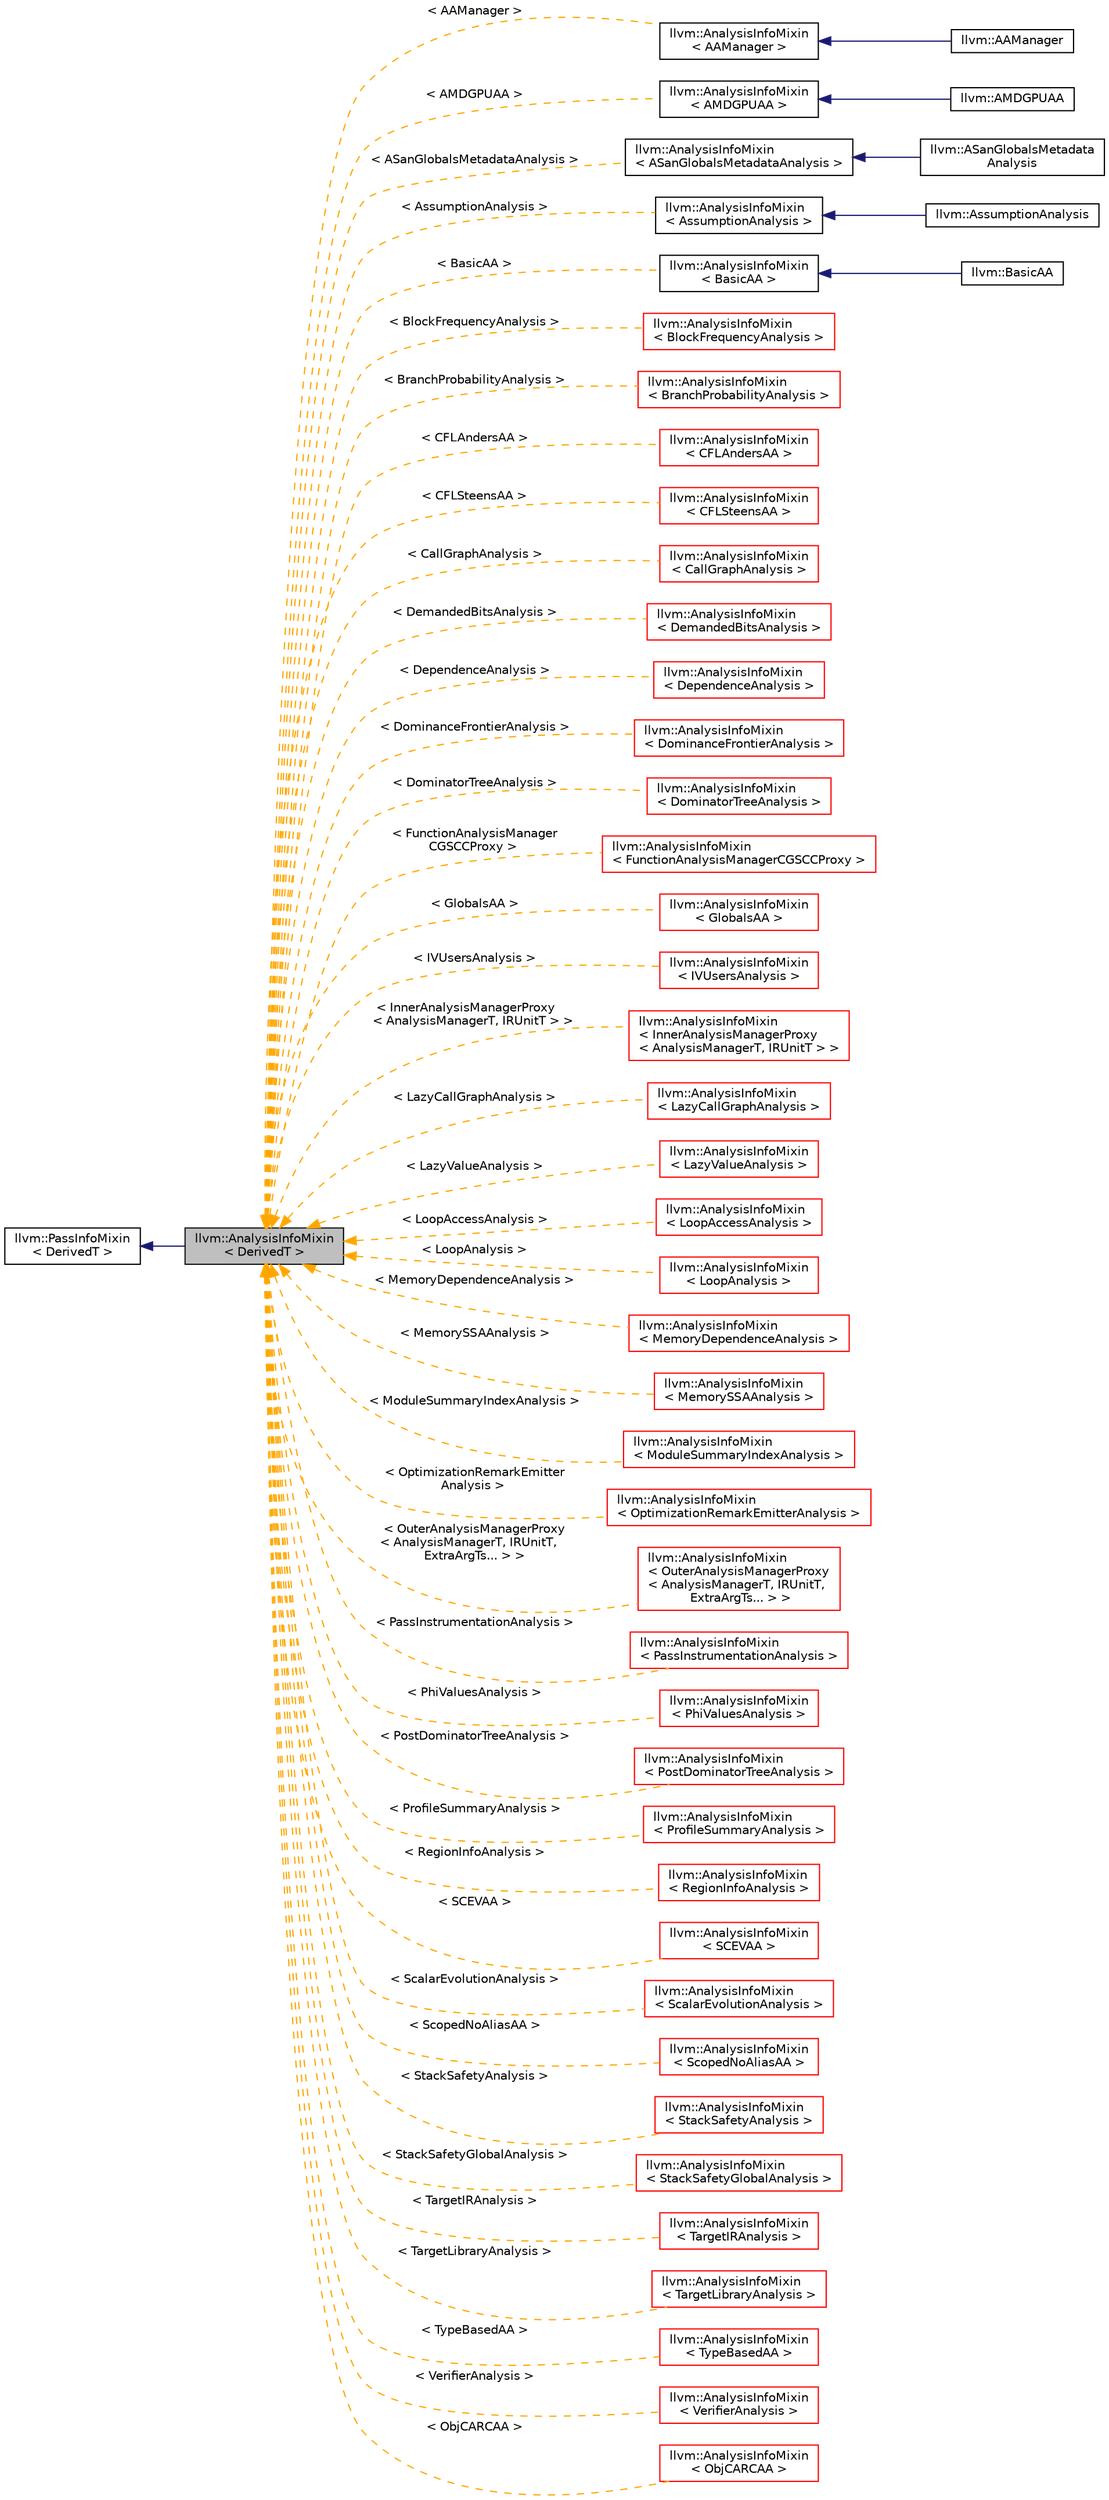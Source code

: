 digraph "llvm::AnalysisInfoMixin&lt; DerivedT &gt;"
{
 // LATEX_PDF_SIZE
  bgcolor="transparent";
  edge [fontname="Helvetica",fontsize="10",labelfontname="Helvetica",labelfontsize="10"];
  node [fontname="Helvetica",fontsize="10",shape="box"];
  rankdir="LR";
  Node1 [label="llvm::AnalysisInfoMixin\l\< DerivedT \>",height=0.2,width=0.4,color="black", fillcolor="grey75", style="filled", fontcolor="black",tooltip="A CRTP mix-in that provides informational APIs needed for analysis passes."];
  Node2 -> Node1 [dir="back",color="midnightblue",fontsize="10",style="solid",fontname="Helvetica"];
  Node2 [label="llvm::PassInfoMixin\l\< DerivedT \>",height=0.2,width=0.4,color="black",URL="$structllvm_1_1PassInfoMixin.html",tooltip="A CRTP mix-in to automatically provide informational APIs needed for passes."];
  Node1 -> Node3 [dir="back",color="orange",fontsize="10",style="dashed",label=" \< AAManager \>" ,fontname="Helvetica"];
  Node3 [label="llvm::AnalysisInfoMixin\l\< AAManager \>",height=0.2,width=0.4,color="black",URL="$structllvm_1_1AnalysisInfoMixin.html",tooltip=" "];
  Node3 -> Node4 [dir="back",color="midnightblue",fontsize="10",style="solid",fontname="Helvetica"];
  Node4 [label="llvm::AAManager",height=0.2,width=0.4,color="black",URL="$classllvm_1_1AAManager.html",tooltip="A manager for alias analyses."];
  Node1 -> Node5 [dir="back",color="orange",fontsize="10",style="dashed",label=" \< AMDGPUAA \>" ,fontname="Helvetica"];
  Node5 [label="llvm::AnalysisInfoMixin\l\< AMDGPUAA \>",height=0.2,width=0.4,color="black",URL="$structllvm_1_1AnalysisInfoMixin.html",tooltip=" "];
  Node5 -> Node6 [dir="back",color="midnightblue",fontsize="10",style="solid",fontname="Helvetica"];
  Node6 [label="llvm::AMDGPUAA",height=0.2,width=0.4,color="black",URL="$classllvm_1_1AMDGPUAA.html",tooltip="Analysis pass providing a never-invalidated alias analysis result."];
  Node1 -> Node7 [dir="back",color="orange",fontsize="10",style="dashed",label=" \< ASanGlobalsMetadataAnalysis \>" ,fontname="Helvetica"];
  Node7 [label="llvm::AnalysisInfoMixin\l\< ASanGlobalsMetadataAnalysis \>",height=0.2,width=0.4,color="black",URL="$structllvm_1_1AnalysisInfoMixin.html",tooltip=" "];
  Node7 -> Node8 [dir="back",color="midnightblue",fontsize="10",style="solid",fontname="Helvetica"];
  Node8 [label="llvm::ASanGlobalsMetadata\lAnalysis",height=0.2,width=0.4,color="black",URL="$classllvm_1_1ASanGlobalsMetadataAnalysis.html",tooltip="The ASanGlobalsMetadataAnalysis initializes and returns a GlobalsMetadata object."];
  Node1 -> Node9 [dir="back",color="orange",fontsize="10",style="dashed",label=" \< AssumptionAnalysis \>" ,fontname="Helvetica"];
  Node9 [label="llvm::AnalysisInfoMixin\l\< AssumptionAnalysis \>",height=0.2,width=0.4,color="black",URL="$structllvm_1_1AnalysisInfoMixin.html",tooltip=" "];
  Node9 -> Node10 [dir="back",color="midnightblue",fontsize="10",style="solid",fontname="Helvetica"];
  Node10 [label="llvm::AssumptionAnalysis",height=0.2,width=0.4,color="black",URL="$classllvm_1_1AssumptionAnalysis.html",tooltip="A function analysis which provides an AssumptionCache."];
  Node1 -> Node11 [dir="back",color="orange",fontsize="10",style="dashed",label=" \< BasicAA \>" ,fontname="Helvetica"];
  Node11 [label="llvm::AnalysisInfoMixin\l\< BasicAA \>",height=0.2,width=0.4,color="black",URL="$structllvm_1_1AnalysisInfoMixin.html",tooltip=" "];
  Node11 -> Node12 [dir="back",color="midnightblue",fontsize="10",style="solid",fontname="Helvetica"];
  Node12 [label="llvm::BasicAA",height=0.2,width=0.4,color="black",URL="$classllvm_1_1BasicAA.html",tooltip="Analysis pass providing a never-invalidated alias analysis result."];
  Node1 -> Node13 [dir="back",color="orange",fontsize="10",style="dashed",label=" \< BlockFrequencyAnalysis \>" ,fontname="Helvetica"];
  Node13 [label="llvm::AnalysisInfoMixin\l\< BlockFrequencyAnalysis \>",height=0.2,width=0.4,color="red",URL="$structllvm_1_1AnalysisInfoMixin.html",tooltip=" "];
  Node1 -> Node15 [dir="back",color="orange",fontsize="10",style="dashed",label=" \< BranchProbabilityAnalysis \>" ,fontname="Helvetica"];
  Node15 [label="llvm::AnalysisInfoMixin\l\< BranchProbabilityAnalysis \>",height=0.2,width=0.4,color="red",URL="$structllvm_1_1AnalysisInfoMixin.html",tooltip=" "];
  Node1 -> Node17 [dir="back",color="orange",fontsize="10",style="dashed",label=" \< CFLAndersAA \>" ,fontname="Helvetica"];
  Node17 [label="llvm::AnalysisInfoMixin\l\< CFLAndersAA \>",height=0.2,width=0.4,color="red",URL="$structllvm_1_1AnalysisInfoMixin.html",tooltip=" "];
  Node1 -> Node19 [dir="back",color="orange",fontsize="10",style="dashed",label=" \< CFLSteensAA \>" ,fontname="Helvetica"];
  Node19 [label="llvm::AnalysisInfoMixin\l\< CFLSteensAA \>",height=0.2,width=0.4,color="red",URL="$structllvm_1_1AnalysisInfoMixin.html",tooltip=" "];
  Node1 -> Node21 [dir="back",color="orange",fontsize="10",style="dashed",label=" \< CallGraphAnalysis \>" ,fontname="Helvetica"];
  Node21 [label="llvm::AnalysisInfoMixin\l\< CallGraphAnalysis \>",height=0.2,width=0.4,color="red",URL="$structllvm_1_1AnalysisInfoMixin.html",tooltip=" "];
  Node1 -> Node23 [dir="back",color="orange",fontsize="10",style="dashed",label=" \< DemandedBitsAnalysis \>" ,fontname="Helvetica"];
  Node23 [label="llvm::AnalysisInfoMixin\l\< DemandedBitsAnalysis \>",height=0.2,width=0.4,color="red",URL="$structllvm_1_1AnalysisInfoMixin.html",tooltip=" "];
  Node1 -> Node25 [dir="back",color="orange",fontsize="10",style="dashed",label=" \< DependenceAnalysis \>" ,fontname="Helvetica"];
  Node25 [label="llvm::AnalysisInfoMixin\l\< DependenceAnalysis \>",height=0.2,width=0.4,color="red",URL="$structllvm_1_1AnalysisInfoMixin.html",tooltip=" "];
  Node1 -> Node27 [dir="back",color="orange",fontsize="10",style="dashed",label=" \< DominanceFrontierAnalysis \>" ,fontname="Helvetica"];
  Node27 [label="llvm::AnalysisInfoMixin\l\< DominanceFrontierAnalysis \>",height=0.2,width=0.4,color="red",URL="$structllvm_1_1AnalysisInfoMixin.html",tooltip=" "];
  Node1 -> Node29 [dir="back",color="orange",fontsize="10",style="dashed",label=" \< DominatorTreeAnalysis \>" ,fontname="Helvetica"];
  Node29 [label="llvm::AnalysisInfoMixin\l\< DominatorTreeAnalysis \>",height=0.2,width=0.4,color="red",URL="$structllvm_1_1AnalysisInfoMixin.html",tooltip=" "];
  Node1 -> Node31 [dir="back",color="orange",fontsize="10",style="dashed",label=" \< FunctionAnalysisManager\lCGSCCProxy \>" ,fontname="Helvetica"];
  Node31 [label="llvm::AnalysisInfoMixin\l\< FunctionAnalysisManagerCGSCCProxy \>",height=0.2,width=0.4,color="red",URL="$structllvm_1_1AnalysisInfoMixin.html",tooltip=" "];
  Node1 -> Node33 [dir="back",color="orange",fontsize="10",style="dashed",label=" \< GlobalsAA \>" ,fontname="Helvetica"];
  Node33 [label="llvm::AnalysisInfoMixin\l\< GlobalsAA \>",height=0.2,width=0.4,color="red",URL="$structllvm_1_1AnalysisInfoMixin.html",tooltip=" "];
  Node1 -> Node35 [dir="back",color="orange",fontsize="10",style="dashed",label=" \< IVUsersAnalysis \>" ,fontname="Helvetica"];
  Node35 [label="llvm::AnalysisInfoMixin\l\< IVUsersAnalysis \>",height=0.2,width=0.4,color="red",URL="$structllvm_1_1AnalysisInfoMixin.html",tooltip=" "];
  Node1 -> Node37 [dir="back",color="orange",fontsize="10",style="dashed",label=" \< InnerAnalysisManagerProxy\l\< AnalysisManagerT, IRUnitT \> \>" ,fontname="Helvetica"];
  Node37 [label="llvm::AnalysisInfoMixin\l\< InnerAnalysisManagerProxy\l\< AnalysisManagerT, IRUnitT \> \>",height=0.2,width=0.4,color="red",URL="$structllvm_1_1AnalysisInfoMixin.html",tooltip=" "];
  Node1 -> Node39 [dir="back",color="orange",fontsize="10",style="dashed",label=" \< LazyCallGraphAnalysis \>" ,fontname="Helvetica"];
  Node39 [label="llvm::AnalysisInfoMixin\l\< LazyCallGraphAnalysis \>",height=0.2,width=0.4,color="red",URL="$structllvm_1_1AnalysisInfoMixin.html",tooltip=" "];
  Node1 -> Node41 [dir="back",color="orange",fontsize="10",style="dashed",label=" \< LazyValueAnalysis \>" ,fontname="Helvetica"];
  Node41 [label="llvm::AnalysisInfoMixin\l\< LazyValueAnalysis \>",height=0.2,width=0.4,color="red",URL="$structllvm_1_1AnalysisInfoMixin.html",tooltip=" "];
  Node1 -> Node43 [dir="back",color="orange",fontsize="10",style="dashed",label=" \< LoopAccessAnalysis \>" ,fontname="Helvetica"];
  Node43 [label="llvm::AnalysisInfoMixin\l\< LoopAccessAnalysis \>",height=0.2,width=0.4,color="red",URL="$structllvm_1_1AnalysisInfoMixin.html",tooltip=" "];
  Node1 -> Node45 [dir="back",color="orange",fontsize="10",style="dashed",label=" \< LoopAnalysis \>" ,fontname="Helvetica"];
  Node45 [label="llvm::AnalysisInfoMixin\l\< LoopAnalysis \>",height=0.2,width=0.4,color="red",URL="$structllvm_1_1AnalysisInfoMixin.html",tooltip=" "];
  Node1 -> Node47 [dir="back",color="orange",fontsize="10",style="dashed",label=" \< MemoryDependenceAnalysis \>" ,fontname="Helvetica"];
  Node47 [label="llvm::AnalysisInfoMixin\l\< MemoryDependenceAnalysis \>",height=0.2,width=0.4,color="red",URL="$structllvm_1_1AnalysisInfoMixin.html",tooltip=" "];
  Node1 -> Node49 [dir="back",color="orange",fontsize="10",style="dashed",label=" \< MemorySSAAnalysis \>" ,fontname="Helvetica"];
  Node49 [label="llvm::AnalysisInfoMixin\l\< MemorySSAAnalysis \>",height=0.2,width=0.4,color="red",URL="$structllvm_1_1AnalysisInfoMixin.html",tooltip=" "];
  Node1 -> Node51 [dir="back",color="orange",fontsize="10",style="dashed",label=" \< ModuleSummaryIndexAnalysis \>" ,fontname="Helvetica"];
  Node51 [label="llvm::AnalysisInfoMixin\l\< ModuleSummaryIndexAnalysis \>",height=0.2,width=0.4,color="red",URL="$structllvm_1_1AnalysisInfoMixin.html",tooltip=" "];
  Node1 -> Node53 [dir="back",color="orange",fontsize="10",style="dashed",label=" \< OptimizationRemarkEmitter\lAnalysis \>" ,fontname="Helvetica"];
  Node53 [label="llvm::AnalysisInfoMixin\l\< OptimizationRemarkEmitterAnalysis \>",height=0.2,width=0.4,color="red",URL="$structllvm_1_1AnalysisInfoMixin.html",tooltip=" "];
  Node1 -> Node55 [dir="back",color="orange",fontsize="10",style="dashed",label=" \< OuterAnalysisManagerProxy\l\< AnalysisManagerT, IRUnitT,\l ExtraArgTs... \> \>" ,fontname="Helvetica"];
  Node55 [label="llvm::AnalysisInfoMixin\l\< OuterAnalysisManagerProxy\l\< AnalysisManagerT, IRUnitT,\l ExtraArgTs... \> \>",height=0.2,width=0.4,color="red",URL="$structllvm_1_1AnalysisInfoMixin.html",tooltip=" "];
  Node1 -> Node57 [dir="back",color="orange",fontsize="10",style="dashed",label=" \< PassInstrumentationAnalysis \>" ,fontname="Helvetica"];
  Node57 [label="llvm::AnalysisInfoMixin\l\< PassInstrumentationAnalysis \>",height=0.2,width=0.4,color="red",URL="$structllvm_1_1AnalysisInfoMixin.html",tooltip=" "];
  Node1 -> Node59 [dir="back",color="orange",fontsize="10",style="dashed",label=" \< PhiValuesAnalysis \>" ,fontname="Helvetica"];
  Node59 [label="llvm::AnalysisInfoMixin\l\< PhiValuesAnalysis \>",height=0.2,width=0.4,color="red",URL="$structllvm_1_1AnalysisInfoMixin.html",tooltip=" "];
  Node1 -> Node61 [dir="back",color="orange",fontsize="10",style="dashed",label=" \< PostDominatorTreeAnalysis \>" ,fontname="Helvetica"];
  Node61 [label="llvm::AnalysisInfoMixin\l\< PostDominatorTreeAnalysis \>",height=0.2,width=0.4,color="red",URL="$structllvm_1_1AnalysisInfoMixin.html",tooltip=" "];
  Node1 -> Node63 [dir="back",color="orange",fontsize="10",style="dashed",label=" \< ProfileSummaryAnalysis \>" ,fontname="Helvetica"];
  Node63 [label="llvm::AnalysisInfoMixin\l\< ProfileSummaryAnalysis \>",height=0.2,width=0.4,color="red",URL="$structllvm_1_1AnalysisInfoMixin.html",tooltip=" "];
  Node1 -> Node65 [dir="back",color="orange",fontsize="10",style="dashed",label=" \< RegionInfoAnalysis \>" ,fontname="Helvetica"];
  Node65 [label="llvm::AnalysisInfoMixin\l\< RegionInfoAnalysis \>",height=0.2,width=0.4,color="red",URL="$structllvm_1_1AnalysisInfoMixin.html",tooltip=" "];
  Node1 -> Node67 [dir="back",color="orange",fontsize="10",style="dashed",label=" \< SCEVAA \>" ,fontname="Helvetica"];
  Node67 [label="llvm::AnalysisInfoMixin\l\< SCEVAA \>",height=0.2,width=0.4,color="red",URL="$structllvm_1_1AnalysisInfoMixin.html",tooltip=" "];
  Node1 -> Node69 [dir="back",color="orange",fontsize="10",style="dashed",label=" \< ScalarEvolutionAnalysis \>" ,fontname="Helvetica"];
  Node69 [label="llvm::AnalysisInfoMixin\l\< ScalarEvolutionAnalysis \>",height=0.2,width=0.4,color="red",URL="$structllvm_1_1AnalysisInfoMixin.html",tooltip=" "];
  Node1 -> Node71 [dir="back",color="orange",fontsize="10",style="dashed",label=" \< ScopedNoAliasAA \>" ,fontname="Helvetica"];
  Node71 [label="llvm::AnalysisInfoMixin\l\< ScopedNoAliasAA \>",height=0.2,width=0.4,color="red",URL="$structllvm_1_1AnalysisInfoMixin.html",tooltip=" "];
  Node1 -> Node73 [dir="back",color="orange",fontsize="10",style="dashed",label=" \< StackSafetyAnalysis \>" ,fontname="Helvetica"];
  Node73 [label="llvm::AnalysisInfoMixin\l\< StackSafetyAnalysis \>",height=0.2,width=0.4,color="red",URL="$structllvm_1_1AnalysisInfoMixin.html",tooltip=" "];
  Node1 -> Node75 [dir="back",color="orange",fontsize="10",style="dashed",label=" \< StackSafetyGlobalAnalysis \>" ,fontname="Helvetica"];
  Node75 [label="llvm::AnalysisInfoMixin\l\< StackSafetyGlobalAnalysis \>",height=0.2,width=0.4,color="red",URL="$structllvm_1_1AnalysisInfoMixin.html",tooltip=" "];
  Node1 -> Node77 [dir="back",color="orange",fontsize="10",style="dashed",label=" \< TargetIRAnalysis \>" ,fontname="Helvetica"];
  Node77 [label="llvm::AnalysisInfoMixin\l\< TargetIRAnalysis \>",height=0.2,width=0.4,color="red",URL="$structllvm_1_1AnalysisInfoMixin.html",tooltip=" "];
  Node1 -> Node79 [dir="back",color="orange",fontsize="10",style="dashed",label=" \< TargetLibraryAnalysis \>" ,fontname="Helvetica"];
  Node79 [label="llvm::AnalysisInfoMixin\l\< TargetLibraryAnalysis \>",height=0.2,width=0.4,color="red",URL="$structllvm_1_1AnalysisInfoMixin.html",tooltip=" "];
  Node1 -> Node81 [dir="back",color="orange",fontsize="10",style="dashed",label=" \< TypeBasedAA \>" ,fontname="Helvetica"];
  Node81 [label="llvm::AnalysisInfoMixin\l\< TypeBasedAA \>",height=0.2,width=0.4,color="red",URL="$structllvm_1_1AnalysisInfoMixin.html",tooltip=" "];
  Node1 -> Node83 [dir="back",color="orange",fontsize="10",style="dashed",label=" \< VerifierAnalysis \>" ,fontname="Helvetica"];
  Node83 [label="llvm::AnalysisInfoMixin\l\< VerifierAnalysis \>",height=0.2,width=0.4,color="red",URL="$structllvm_1_1AnalysisInfoMixin.html",tooltip=" "];
  Node1 -> Node85 [dir="back",color="orange",fontsize="10",style="dashed",label=" \< ObjCARCAA \>" ,fontname="Helvetica"];
  Node85 [label="llvm::AnalysisInfoMixin\l\< ObjCARCAA \>",height=0.2,width=0.4,color="red",URL="$structllvm_1_1AnalysisInfoMixin.html",tooltip=" "];
}

